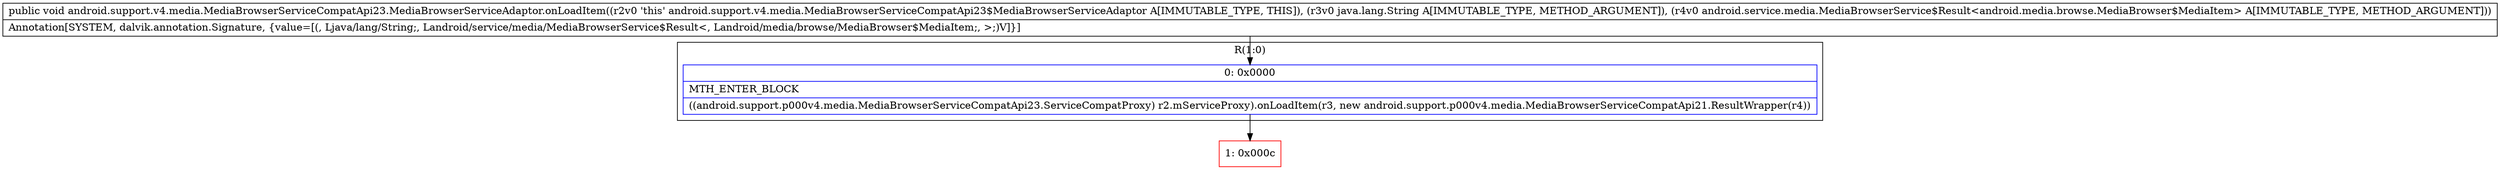 digraph "CFG forandroid.support.v4.media.MediaBrowserServiceCompatApi23.MediaBrowserServiceAdaptor.onLoadItem(Ljava\/lang\/String;Landroid\/service\/media\/MediaBrowserService$Result;)V" {
subgraph cluster_Region_216419739 {
label = "R(1:0)";
node [shape=record,color=blue];
Node_0 [shape=record,label="{0\:\ 0x0000|MTH_ENTER_BLOCK\l|((android.support.p000v4.media.MediaBrowserServiceCompatApi23.ServiceCompatProxy) r2.mServiceProxy).onLoadItem(r3, new android.support.p000v4.media.MediaBrowserServiceCompatApi21.ResultWrapper(r4))\l}"];
}
Node_1 [shape=record,color=red,label="{1\:\ 0x000c}"];
MethodNode[shape=record,label="{public void android.support.v4.media.MediaBrowserServiceCompatApi23.MediaBrowserServiceAdaptor.onLoadItem((r2v0 'this' android.support.v4.media.MediaBrowserServiceCompatApi23$MediaBrowserServiceAdaptor A[IMMUTABLE_TYPE, THIS]), (r3v0 java.lang.String A[IMMUTABLE_TYPE, METHOD_ARGUMENT]), (r4v0 android.service.media.MediaBrowserService$Result\<android.media.browse.MediaBrowser$MediaItem\> A[IMMUTABLE_TYPE, METHOD_ARGUMENT]))  | Annotation[SYSTEM, dalvik.annotation.Signature, \{value=[(, Ljava\/lang\/String;, Landroid\/service\/media\/MediaBrowserService$Result\<, Landroid\/media\/browse\/MediaBrowser$MediaItem;, \>;)V]\}]\l}"];
MethodNode -> Node_0;
Node_0 -> Node_1;
}

